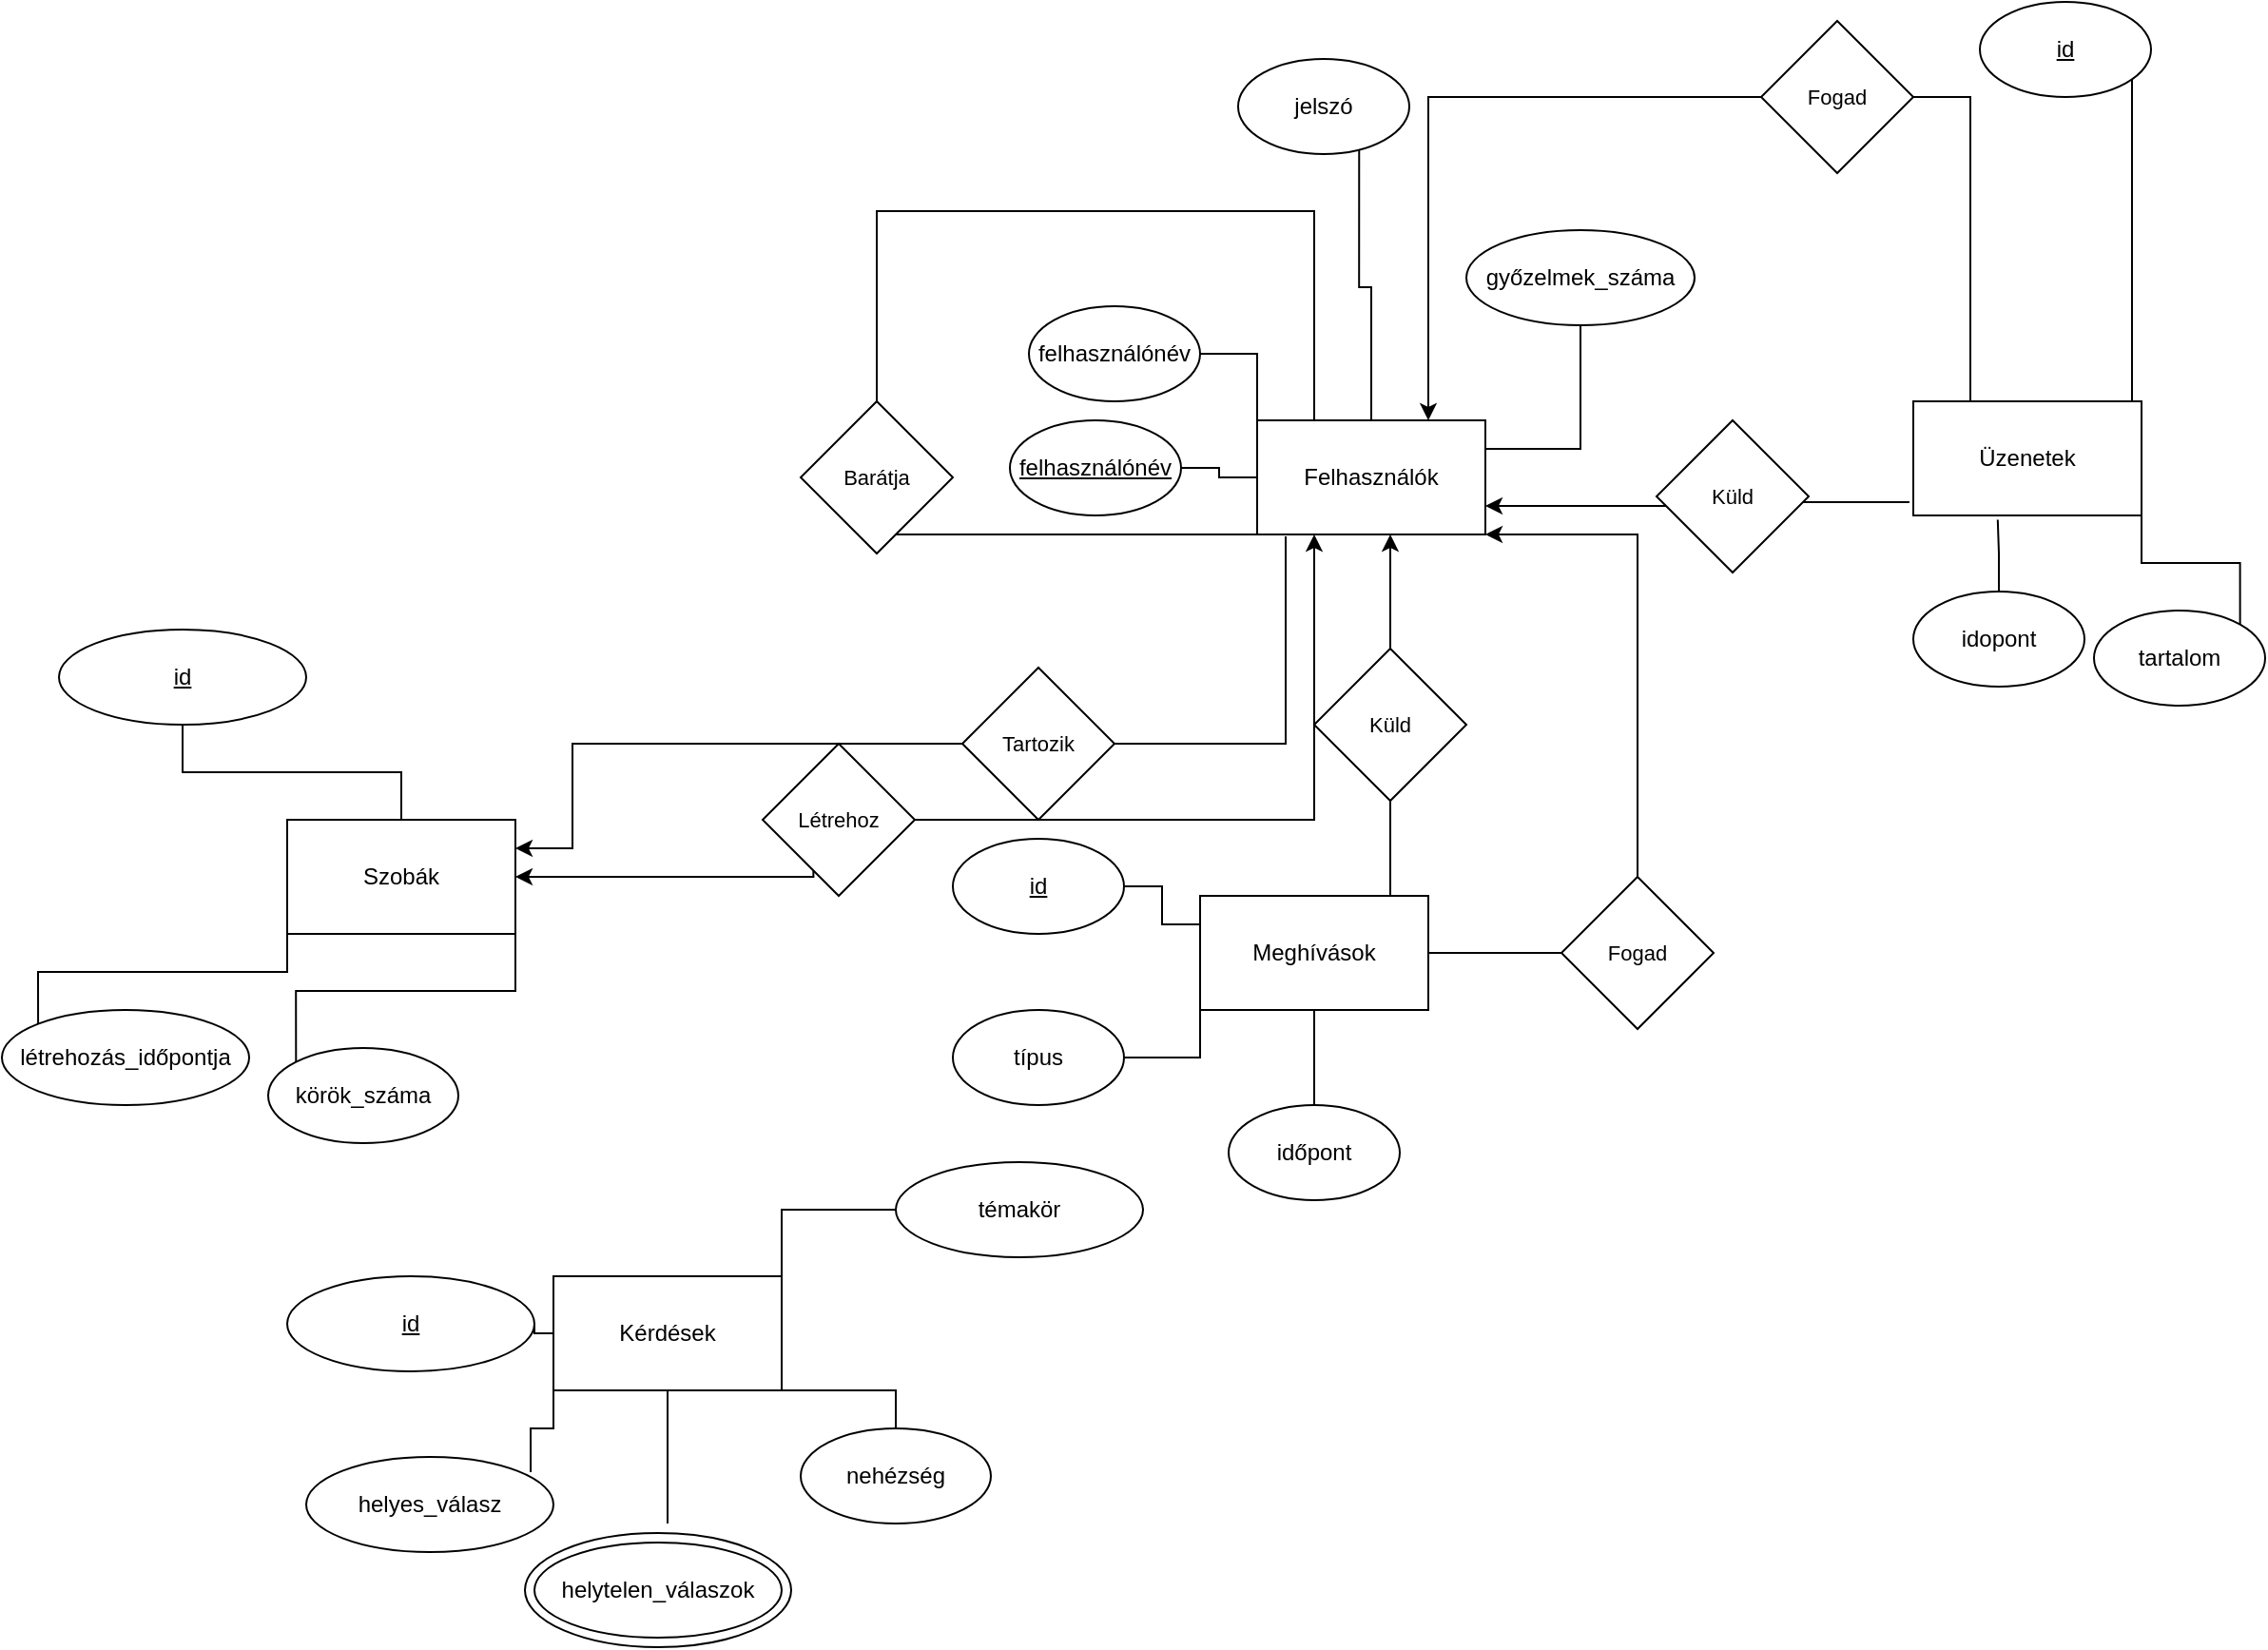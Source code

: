 <mxfile version="20.8.20" type="device"><diagram name="Page-1" id="Y3HG_57pleNj5m8gSj7O"><mxGraphModel dx="1985" dy="1085" grid="1" gridSize="10" guides="1" tooltips="1" connect="1" arrows="1" fold="1" page="1" pageScale="1" pageWidth="1920" pageHeight="1200" math="0" shadow="0"><root><mxCell id="0"/><mxCell id="1" parent="0"/><mxCell id="c06KP5fiGNXfoQOv9-dn-27" value="helytelen_válaszok" style="ellipse;whiteSpace=wrap;html=1;" parent="1" vertex="1"><mxGeometry x="295" y="955" width="140" height="60" as="geometry"/></mxCell><mxCell id="c06KP5fiGNXfoQOv9-dn-29" style="edgeStyle=orthogonalEdgeStyle;rounded=0;orthogonalLoop=1;jettySize=auto;html=1;exitX=1;exitY=0.25;exitDx=0;exitDy=0;entryX=0.5;entryY=1;entryDx=0;entryDy=0;endArrow=none;endFill=0;" parent="1" source="c06KP5fiGNXfoQOv9-dn-1" target="c06KP5fiGNXfoQOv9-dn-5" edge="1"><mxGeometry relative="1" as="geometry"/></mxCell><mxCell id="c06KP5fiGNXfoQOv9-dn-30" style="edgeStyle=orthogonalEdgeStyle;shape=connector;rounded=0;orthogonalLoop=1;jettySize=auto;html=1;exitX=0.5;exitY=0;exitDx=0;exitDy=0;entryX=0.707;entryY=0.957;entryDx=0;entryDy=0;entryPerimeter=0;labelBackgroundColor=default;strokeColor=default;fontFamily=Helvetica;fontSize=11;fontColor=default;endArrow=none;endFill=0;" parent="1" source="c06KP5fiGNXfoQOv9-dn-1" target="c06KP5fiGNXfoQOv9-dn-4" edge="1"><mxGeometry relative="1" as="geometry"/></mxCell><mxCell id="c06KP5fiGNXfoQOv9-dn-31" style="edgeStyle=orthogonalEdgeStyle;shape=connector;rounded=0;orthogonalLoop=1;jettySize=auto;html=1;exitX=0;exitY=0;exitDx=0;exitDy=0;entryX=1;entryY=0.5;entryDx=0;entryDy=0;labelBackgroundColor=default;strokeColor=default;fontFamily=Helvetica;fontSize=11;fontColor=default;endArrow=none;endFill=0;" parent="1" source="c06KP5fiGNXfoQOv9-dn-1" target="c06KP5fiGNXfoQOv9-dn-2" edge="1"><mxGeometry relative="1" as="geometry"/></mxCell><mxCell id="c06KP5fiGNXfoQOv9-dn-54" style="edgeStyle=orthogonalEdgeStyle;shape=connector;rounded=0;orthogonalLoop=1;jettySize=auto;html=1;labelBackgroundColor=default;strokeColor=default;fontFamily=Helvetica;fontSize=11;fontColor=default;endArrow=none;endFill=0;startArrow=classic;startFill=1;" parent="1" source="c06KP5fiGNXfoQOv9-dn-1" edge="1"><mxGeometry relative="1" as="geometry"><mxPoint x="740" y="500" as="targetPoint"/><Array as="points"><mxPoint x="750" y="500"/></Array></mxGeometry></mxCell><mxCell id="c06KP5fiGNXfoQOv9-dn-62" style="edgeStyle=orthogonalEdgeStyle;shape=connector;rounded=0;orthogonalLoop=1;jettySize=auto;html=1;exitX=1;exitY=0.75;exitDx=0;exitDy=0;labelBackgroundColor=default;strokeColor=default;fontFamily=Helvetica;fontSize=11;fontColor=default;endArrow=none;endFill=0;entryX=-0.017;entryY=0.883;entryDx=0;entryDy=0;entryPerimeter=0;startArrow=classic;startFill=1;" parent="1" source="c06KP5fiGNXfoQOv9-dn-1" target="c06KP5fiGNXfoQOv9-dn-10" edge="1"><mxGeometry relative="1" as="geometry"><mxPoint x="910" y="414.714" as="targetPoint"/></mxGeometry></mxCell><mxCell id="c06KP5fiGNXfoQOv9-dn-70" style="edgeStyle=orthogonalEdgeStyle;shape=connector;rounded=0;orthogonalLoop=1;jettySize=auto;html=1;exitX=0;exitY=0.75;exitDx=0;exitDy=0;entryX=0.5;entryY=1;entryDx=0;entryDy=0;labelBackgroundColor=default;strokeColor=default;fontFamily=Helvetica;fontSize=11;fontColor=default;endArrow=none;endFill=0;" parent="1" source="c06KP5fiGNXfoQOv9-dn-1" target="c06KP5fiGNXfoQOv9-dn-69" edge="1"><mxGeometry relative="1" as="geometry"><Array as="points"><mxPoint x="680" y="430"/><mxPoint x="480" y="430"/></Array></mxGeometry></mxCell><mxCell id="c06KP5fiGNXfoQOv9-dn-1" value="Felhasználók" style="rounded=0;whiteSpace=wrap;html=1;" parent="1" vertex="1"><mxGeometry x="680" y="370" width="120" height="60" as="geometry"/></mxCell><mxCell id="c06KP5fiGNXfoQOv9-dn-2" value="felhasználónév" style="ellipse;whiteSpace=wrap;html=1;" parent="1" vertex="1"><mxGeometry x="560" y="310" width="90" height="50" as="geometry"/></mxCell><mxCell id="c06KP5fiGNXfoQOv9-dn-4" value="jelszó" style="ellipse;whiteSpace=wrap;html=1;" parent="1" vertex="1"><mxGeometry x="670" y="180" width="90" height="50" as="geometry"/></mxCell><mxCell id="c06KP5fiGNXfoQOv9-dn-5" value="győzelmek_száma" style="ellipse;whiteSpace=wrap;html=1;" parent="1" vertex="1"><mxGeometry x="790" y="270" width="120" height="50" as="geometry"/></mxCell><mxCell id="c06KP5fiGNXfoQOv9-dn-32" style="edgeStyle=orthogonalEdgeStyle;shape=connector;rounded=0;orthogonalLoop=1;jettySize=auto;html=1;exitX=0;exitY=1;exitDx=0;exitDy=0;entryX=1;entryY=0.5;entryDx=0;entryDy=0;labelBackgroundColor=default;strokeColor=default;fontFamily=Helvetica;fontSize=11;fontColor=default;endArrow=none;endFill=0;" parent="1" source="c06KP5fiGNXfoQOv9-dn-6" target="c06KP5fiGNXfoQOv9-dn-7" edge="1"><mxGeometry relative="1" as="geometry"/></mxCell><mxCell id="c06KP5fiGNXfoQOv9-dn-58" style="edgeStyle=orthogonalEdgeStyle;shape=connector;rounded=0;orthogonalLoop=1;jettySize=auto;html=1;entryX=0;entryY=0.5;entryDx=0;entryDy=0;labelBackgroundColor=default;strokeColor=default;fontFamily=Helvetica;fontSize=11;fontColor=default;endArrow=none;endFill=0;" parent="1" source="c06KP5fiGNXfoQOv9-dn-6" target="c06KP5fiGNXfoQOv9-dn-57" edge="1"><mxGeometry relative="1" as="geometry"/></mxCell><mxCell id="c06KP5fiGNXfoQOv9-dn-6" value="Meghívások" style="rounded=0;whiteSpace=wrap;html=1;" parent="1" vertex="1"><mxGeometry x="650" y="620" width="120" height="60" as="geometry"/></mxCell><mxCell id="c06KP5fiGNXfoQOv9-dn-7" value="típus" style="ellipse;whiteSpace=wrap;html=1;" parent="1" vertex="1"><mxGeometry x="520" y="680" width="90" height="50" as="geometry"/></mxCell><mxCell id="c06KP5fiGNXfoQOv9-dn-33" style="edgeStyle=orthogonalEdgeStyle;shape=connector;rounded=0;orthogonalLoop=1;jettySize=auto;html=1;exitX=0.5;exitY=0;exitDx=0;exitDy=0;labelBackgroundColor=default;strokeColor=default;fontFamily=Helvetica;fontSize=11;fontColor=default;endArrow=none;endFill=0;" parent="1" source="c06KP5fiGNXfoQOv9-dn-8" target="c06KP5fiGNXfoQOv9-dn-6" edge="1"><mxGeometry relative="1" as="geometry"/></mxCell><mxCell id="c06KP5fiGNXfoQOv9-dn-8" value="időpont" style="ellipse;whiteSpace=wrap;html=1;" parent="1" vertex="1"><mxGeometry x="665" y="730" width="90" height="50" as="geometry"/></mxCell><mxCell id="c06KP5fiGNXfoQOv9-dn-45" style="edgeStyle=orthogonalEdgeStyle;shape=connector;rounded=0;orthogonalLoop=1;jettySize=auto;html=1;exitX=0;exitY=0;exitDx=0;exitDy=0;entryX=1;entryY=0.5;entryDx=0;entryDy=0;labelBackgroundColor=default;strokeColor=default;fontFamily=Helvetica;fontSize=11;fontColor=default;endArrow=none;endFill=0;" parent="1" source="c06KP5fiGNXfoQOv9-dn-10" target="c06KP5fiGNXfoQOv9-dn-44" edge="1"><mxGeometry relative="1" as="geometry"><Array as="points"><mxPoint x="1140" y="360"/><mxPoint x="1140" y="175"/></Array></mxGeometry></mxCell><mxCell id="c06KP5fiGNXfoQOv9-dn-66" style="edgeStyle=orthogonalEdgeStyle;shape=connector;rounded=0;orthogonalLoop=1;jettySize=auto;html=1;exitX=0.25;exitY=0;exitDx=0;exitDy=0;entryX=1;entryY=0.5;entryDx=0;entryDy=0;labelBackgroundColor=default;strokeColor=default;fontFamily=Helvetica;fontSize=11;fontColor=default;endArrow=none;endFill=0;" parent="1" source="c06KP5fiGNXfoQOv9-dn-10" target="c06KP5fiGNXfoQOv9-dn-65" edge="1"><mxGeometry relative="1" as="geometry"/></mxCell><mxCell id="c06KP5fiGNXfoQOv9-dn-10" value="Üzenetek" style="rounded=0;whiteSpace=wrap;html=1;" parent="1" vertex="1"><mxGeometry x="1025" y="360" width="120" height="60" as="geometry"/></mxCell><mxCell id="c06KP5fiGNXfoQOv9-dn-34" style="edgeStyle=orthogonalEdgeStyle;shape=connector;rounded=0;orthogonalLoop=1;jettySize=auto;html=1;exitX=1;exitY=0;exitDx=0;exitDy=0;entryX=1;entryY=1;entryDx=0;entryDy=0;labelBackgroundColor=default;strokeColor=default;fontFamily=Helvetica;fontSize=11;fontColor=default;endArrow=none;endFill=0;" parent="1" source="c06KP5fiGNXfoQOv9-dn-11" target="c06KP5fiGNXfoQOv9-dn-10" edge="1"><mxGeometry relative="1" as="geometry"/></mxCell><mxCell id="c06KP5fiGNXfoQOv9-dn-11" value="tartalom" style="ellipse;whiteSpace=wrap;html=1;" parent="1" vertex="1"><mxGeometry x="1120" y="470" width="90" height="50" as="geometry"/></mxCell><mxCell id="c06KP5fiGNXfoQOv9-dn-35" style="edgeStyle=orthogonalEdgeStyle;shape=connector;rounded=0;orthogonalLoop=1;jettySize=auto;html=1;entryX=0.37;entryY=1.037;entryDx=0;entryDy=0;entryPerimeter=0;labelBackgroundColor=default;strokeColor=default;fontFamily=Helvetica;fontSize=11;fontColor=default;endArrow=none;endFill=0;" parent="1" source="c06KP5fiGNXfoQOv9-dn-12" target="c06KP5fiGNXfoQOv9-dn-10" edge="1"><mxGeometry relative="1" as="geometry"/></mxCell><mxCell id="c06KP5fiGNXfoQOv9-dn-12" value="idopont" style="ellipse;whiteSpace=wrap;html=1;" parent="1" vertex="1"><mxGeometry x="1025" y="460" width="90" height="50" as="geometry"/></mxCell><mxCell id="c06KP5fiGNXfoQOv9-dn-42" style="edgeStyle=orthogonalEdgeStyle;shape=connector;rounded=0;orthogonalLoop=1;jettySize=auto;html=1;exitX=1;exitY=1;exitDx=0;exitDy=0;entryX=0;entryY=0;entryDx=0;entryDy=0;labelBackgroundColor=default;strokeColor=default;fontFamily=Helvetica;fontSize=11;fontColor=default;endArrow=none;endFill=0;" parent="1" source="c06KP5fiGNXfoQOv9-dn-15" target="c06KP5fiGNXfoQOv9-dn-18" edge="1"><mxGeometry relative="1" as="geometry"/></mxCell><mxCell id="c06KP5fiGNXfoQOv9-dn-43" style="edgeStyle=orthogonalEdgeStyle;shape=connector;rounded=0;orthogonalLoop=1;jettySize=auto;html=1;exitX=0;exitY=1;exitDx=0;exitDy=0;entryX=0;entryY=0;entryDx=0;entryDy=0;labelBackgroundColor=default;strokeColor=default;fontFamily=Helvetica;fontSize=11;fontColor=default;endArrow=none;endFill=0;" parent="1" source="c06KP5fiGNXfoQOv9-dn-15" target="c06KP5fiGNXfoQOv9-dn-17" edge="1"><mxGeometry relative="1" as="geometry"/></mxCell><mxCell id="c06KP5fiGNXfoQOv9-dn-52" style="edgeStyle=orthogonalEdgeStyle;shape=connector;rounded=0;orthogonalLoop=1;jettySize=auto;html=1;exitX=0.5;exitY=0;exitDx=0;exitDy=0;entryX=0.5;entryY=1;entryDx=0;entryDy=0;labelBackgroundColor=default;strokeColor=default;fontFamily=Helvetica;fontSize=11;fontColor=default;endArrow=none;endFill=0;" parent="1" source="c06KP5fiGNXfoQOv9-dn-15" target="c06KP5fiGNXfoQOv9-dn-51" edge="1"><mxGeometry relative="1" as="geometry"/></mxCell><mxCell id="c06KP5fiGNXfoQOv9-dn-74" style="edgeStyle=orthogonalEdgeStyle;shape=connector;rounded=0;orthogonalLoop=1;jettySize=auto;html=1;entryX=0.25;entryY=1;entryDx=0;entryDy=0;labelBackgroundColor=default;strokeColor=default;fontFamily=Helvetica;fontSize=11;fontColor=default;endArrow=classic;endFill=1;startArrow=none;" parent="1" source="c06KP5fiGNXfoQOv9-dn-75" target="c06KP5fiGNXfoQOv9-dn-1" edge="1"><mxGeometry relative="1" as="geometry"><Array as="points"><mxPoint x="710" y="580"/></Array></mxGeometry></mxCell><mxCell id="c06KP5fiGNXfoQOv9-dn-80" style="edgeStyle=orthogonalEdgeStyle;shape=connector;rounded=0;orthogonalLoop=1;jettySize=auto;html=1;exitX=1;exitY=0.25;exitDx=0;exitDy=0;labelBackgroundColor=default;strokeColor=default;fontFamily=Helvetica;fontSize=11;fontColor=default;startArrow=classic;startFill=1;endArrow=none;endFill=0;" parent="1" source="c06KP5fiGNXfoQOv9-dn-15" edge="1"><mxGeometry relative="1" as="geometry"><mxPoint x="695" y="431" as="targetPoint"/><Array as="points"><mxPoint x="320" y="595"/><mxPoint x="320" y="540"/><mxPoint x="695" y="540"/></Array></mxGeometry></mxCell><mxCell id="c06KP5fiGNXfoQOv9-dn-15" value="Szobák" style="rounded=0;whiteSpace=wrap;html=1;" parent="1" vertex="1"><mxGeometry x="170" y="580" width="120" height="60" as="geometry"/></mxCell><mxCell id="c06KP5fiGNXfoQOv9-dn-17" value="létrehozás_időpontja" style="ellipse;whiteSpace=wrap;html=1;" parent="1" vertex="1"><mxGeometry x="20" y="680" width="130" height="50" as="geometry"/></mxCell><mxCell id="c06KP5fiGNXfoQOv9-dn-18" value="körök_száma" style="ellipse;whiteSpace=wrap;html=1;" parent="1" vertex="1"><mxGeometry x="160" y="700" width="100" height="50" as="geometry"/></mxCell><mxCell id="c06KP5fiGNXfoQOv9-dn-47" style="edgeStyle=orthogonalEdgeStyle;shape=connector;rounded=0;orthogonalLoop=1;jettySize=auto;html=1;exitX=0;exitY=0.5;exitDx=0;exitDy=0;entryX=1;entryY=0.5;entryDx=0;entryDy=0;labelBackgroundColor=default;strokeColor=default;fontFamily=Helvetica;fontSize=11;fontColor=default;endArrow=none;endFill=0;" parent="1" source="c06KP5fiGNXfoQOv9-dn-22" target="c06KP5fiGNXfoQOv9-dn-28" edge="1"><mxGeometry relative="1" as="geometry"/></mxCell><mxCell id="c06KP5fiGNXfoQOv9-dn-48" style="edgeStyle=orthogonalEdgeStyle;shape=connector;rounded=0;orthogonalLoop=1;jettySize=auto;html=1;exitX=0;exitY=1;exitDx=0;exitDy=0;entryX=0.908;entryY=0.16;entryDx=0;entryDy=0;entryPerimeter=0;labelBackgroundColor=default;strokeColor=default;fontFamily=Helvetica;fontSize=11;fontColor=default;endArrow=none;endFill=0;" parent="1" source="c06KP5fiGNXfoQOv9-dn-22" target="c06KP5fiGNXfoQOv9-dn-23" edge="1"><mxGeometry relative="1" as="geometry"/></mxCell><mxCell id="c06KP5fiGNXfoQOv9-dn-49" style="edgeStyle=orthogonalEdgeStyle;shape=connector;rounded=0;orthogonalLoop=1;jettySize=auto;html=1;labelBackgroundColor=default;strokeColor=default;fontFamily=Helvetica;fontSize=11;fontColor=default;endArrow=none;endFill=0;" parent="1" edge="1"><mxGeometry relative="1" as="geometry"><mxPoint x="370" y="950" as="targetPoint"/><mxPoint x="370" y="870" as="sourcePoint"/></mxGeometry></mxCell><mxCell id="c06KP5fiGNXfoQOv9-dn-22" value="Kérdések" style="rounded=0;whiteSpace=wrap;html=1;" parent="1" vertex="1"><mxGeometry x="310" y="820" width="120" height="60" as="geometry"/></mxCell><mxCell id="c06KP5fiGNXfoQOv9-dn-23" value="helyes_válasz" style="ellipse;whiteSpace=wrap;html=1;" parent="1" vertex="1"><mxGeometry x="180" y="915" width="130" height="50" as="geometry"/></mxCell><mxCell id="c06KP5fiGNXfoQOv9-dn-50" style="edgeStyle=orthogonalEdgeStyle;shape=connector;rounded=0;orthogonalLoop=1;jettySize=auto;html=1;exitX=0.5;exitY=0;exitDx=0;exitDy=0;entryX=1;entryY=1;entryDx=0;entryDy=0;labelBackgroundColor=default;strokeColor=default;fontFamily=Helvetica;fontSize=11;fontColor=default;endArrow=none;endFill=0;" parent="1" source="c06KP5fiGNXfoQOv9-dn-24" target="c06KP5fiGNXfoQOv9-dn-22" edge="1"><mxGeometry relative="1" as="geometry"/></mxCell><mxCell id="c06KP5fiGNXfoQOv9-dn-24" value="nehézség" style="ellipse;whiteSpace=wrap;html=1;" parent="1" vertex="1"><mxGeometry x="440" y="900" width="100" height="50" as="geometry"/></mxCell><mxCell id="29_Ap6O1KpAL9Qi7jOP3-1" style="edgeStyle=orthogonalEdgeStyle;rounded=0;orthogonalLoop=1;jettySize=auto;html=1;entryX=1;entryY=0;entryDx=0;entryDy=0;endArrow=none;endFill=0;" edge="1" parent="1" source="c06KP5fiGNXfoQOv9-dn-25" target="c06KP5fiGNXfoQOv9-dn-22"><mxGeometry relative="1" as="geometry"/></mxCell><mxCell id="c06KP5fiGNXfoQOv9-dn-25" value="témakör" style="ellipse;whiteSpace=wrap;html=1;" parent="1" vertex="1"><mxGeometry x="490" y="760" width="130" height="50" as="geometry"/></mxCell><mxCell id="c06KP5fiGNXfoQOv9-dn-26" value="helytelen_válaszok" style="ellipse;whiteSpace=wrap;html=1;" parent="1" vertex="1"><mxGeometry x="300" y="960" width="130" height="50" as="geometry"/></mxCell><mxCell id="c06KP5fiGNXfoQOv9-dn-28" value="&lt;u&gt;id&lt;/u&gt;" style="ellipse;whiteSpace=wrap;html=1;" parent="1" vertex="1"><mxGeometry x="170" y="820" width="130" height="50" as="geometry"/></mxCell><mxCell id="c06KP5fiGNXfoQOv9-dn-38" style="edgeStyle=orthogonalEdgeStyle;shape=connector;rounded=0;orthogonalLoop=1;jettySize=auto;html=1;entryX=0;entryY=0.25;entryDx=0;entryDy=0;labelBackgroundColor=default;strokeColor=default;fontFamily=Helvetica;fontSize=11;fontColor=default;endArrow=none;endFill=0;" parent="1" source="c06KP5fiGNXfoQOv9-dn-37" target="c06KP5fiGNXfoQOv9-dn-6" edge="1"><mxGeometry relative="1" as="geometry"/></mxCell><mxCell id="c06KP5fiGNXfoQOv9-dn-37" value="&lt;u&gt;id&lt;/u&gt;" style="ellipse;whiteSpace=wrap;html=1;" parent="1" vertex="1"><mxGeometry x="520" y="590" width="90" height="50" as="geometry"/></mxCell><mxCell id="c06KP5fiGNXfoQOv9-dn-40" style="edgeStyle=orthogonalEdgeStyle;shape=connector;rounded=0;orthogonalLoop=1;jettySize=auto;html=1;entryX=0;entryY=0.5;entryDx=0;entryDy=0;labelBackgroundColor=default;strokeColor=default;fontFamily=Helvetica;fontSize=11;fontColor=default;endArrow=none;endFill=0;" parent="1" source="c06KP5fiGNXfoQOv9-dn-39" target="c06KP5fiGNXfoQOv9-dn-1" edge="1"><mxGeometry relative="1" as="geometry"/></mxCell><mxCell id="c06KP5fiGNXfoQOv9-dn-39" value="&lt;u&gt;felhasználónév&lt;/u&gt;" style="ellipse;whiteSpace=wrap;html=1;" parent="1" vertex="1"><mxGeometry x="550" y="370" width="90" height="50" as="geometry"/></mxCell><mxCell id="c06KP5fiGNXfoQOv9-dn-44" value="&lt;u&gt;id&lt;/u&gt;" style="ellipse;whiteSpace=wrap;html=1;" parent="1" vertex="1"><mxGeometry x="1060" y="150" width="90" height="50" as="geometry"/></mxCell><mxCell id="c06KP5fiGNXfoQOv9-dn-51" value="&lt;u&gt;id&lt;/u&gt;" style="ellipse;whiteSpace=wrap;html=1;" parent="1" vertex="1"><mxGeometry x="50" y="480" width="130" height="50" as="geometry"/></mxCell><mxCell id="c06KP5fiGNXfoQOv9-dn-56" style="edgeStyle=orthogonalEdgeStyle;shape=connector;rounded=0;orthogonalLoop=1;jettySize=auto;html=1;entryX=0.75;entryY=0;entryDx=0;entryDy=0;labelBackgroundColor=default;strokeColor=default;fontFamily=Helvetica;fontSize=11;fontColor=default;endArrow=none;endFill=0;" parent="1" source="c06KP5fiGNXfoQOv9-dn-55" target="c06KP5fiGNXfoQOv9-dn-6" edge="1"><mxGeometry relative="1" as="geometry"><Array as="points"><mxPoint x="750" y="620"/></Array></mxGeometry></mxCell><mxCell id="c06KP5fiGNXfoQOv9-dn-55" value="Küld" style="rhombus;whiteSpace=wrap;html=1;fontFamily=Helvetica;fontSize=11;fontColor=default;" parent="1" vertex="1"><mxGeometry x="710" y="490" width="80" height="80" as="geometry"/></mxCell><mxCell id="c06KP5fiGNXfoQOv9-dn-59" style="edgeStyle=orthogonalEdgeStyle;shape=connector;rounded=0;orthogonalLoop=1;jettySize=auto;html=1;labelBackgroundColor=default;strokeColor=default;fontFamily=Helvetica;fontSize=11;fontColor=default;endArrow=classic;endFill=1;startArrow=none;startFill=0;" parent="1" source="c06KP5fiGNXfoQOv9-dn-57" edge="1"><mxGeometry relative="1" as="geometry"><mxPoint x="800" y="430" as="targetPoint"/><Array as="points"><mxPoint x="880" y="430"/><mxPoint x="800" y="430"/></Array></mxGeometry></mxCell><mxCell id="c06KP5fiGNXfoQOv9-dn-57" value="Fogad" style="rhombus;whiteSpace=wrap;html=1;fontFamily=Helvetica;fontSize=11;fontColor=default;" parent="1" vertex="1"><mxGeometry x="840" y="610" width="80" height="80" as="geometry"/></mxCell><mxCell id="c06KP5fiGNXfoQOv9-dn-63" value="Küld" style="rhombus;whiteSpace=wrap;html=1;fontFamily=Helvetica;fontSize=11;fontColor=default;" parent="1" vertex="1"><mxGeometry x="890" y="370" width="80" height="80" as="geometry"/></mxCell><mxCell id="c06KP5fiGNXfoQOv9-dn-67" style="edgeStyle=orthogonalEdgeStyle;shape=connector;rounded=0;orthogonalLoop=1;jettySize=auto;html=1;entryX=0.75;entryY=0;entryDx=0;entryDy=0;labelBackgroundColor=default;strokeColor=default;fontFamily=Helvetica;fontSize=11;fontColor=default;endArrow=classic;endFill=1;startArrow=none;startFill=0;" parent="1" source="c06KP5fiGNXfoQOv9-dn-65" target="c06KP5fiGNXfoQOv9-dn-1" edge="1"><mxGeometry relative="1" as="geometry"/></mxCell><mxCell id="c06KP5fiGNXfoQOv9-dn-65" value="Fogad" style="rhombus;whiteSpace=wrap;html=1;fontFamily=Helvetica;fontSize=11;fontColor=default;" parent="1" vertex="1"><mxGeometry x="945" y="160" width="80" height="80" as="geometry"/></mxCell><mxCell id="c06KP5fiGNXfoQOv9-dn-69" value="Barátja" style="rhombus;whiteSpace=wrap;html=1;fontFamily=Helvetica;fontSize=11;fontColor=default;" parent="1" vertex="1"><mxGeometry x="440" y="360" width="80" height="80" as="geometry"/></mxCell><mxCell id="c06KP5fiGNXfoQOv9-dn-72" value="" style="endArrow=none;html=1;rounded=0;labelBackgroundColor=default;strokeColor=default;fontFamily=Helvetica;fontSize=11;fontColor=default;shape=connector;exitX=0.5;exitY=0;exitDx=0;exitDy=0;entryX=0.25;entryY=0;entryDx=0;entryDy=0;" parent="1" source="c06KP5fiGNXfoQOv9-dn-69" target="c06KP5fiGNXfoQOv9-dn-1" edge="1"><mxGeometry width="50" height="50" relative="1" as="geometry"><mxPoint x="590" y="450" as="sourcePoint"/><mxPoint x="640" y="400" as="targetPoint"/><Array as="points"><mxPoint x="480" y="260"/><mxPoint x="710" y="260"/></Array></mxGeometry></mxCell><mxCell id="c06KP5fiGNXfoQOv9-dn-76" value="" style="edgeStyle=orthogonalEdgeStyle;shape=connector;rounded=0;orthogonalLoop=1;jettySize=auto;html=1;entryX=0.25;entryY=1;entryDx=0;entryDy=0;labelBackgroundColor=default;strokeColor=default;fontFamily=Helvetica;fontSize=11;fontColor=default;endArrow=none;endFill=0;startArrow=classic;startFill=1;" parent="1" source="c06KP5fiGNXfoQOv9-dn-15" target="c06KP5fiGNXfoQOv9-dn-75" edge="1"><mxGeometry relative="1" as="geometry"><mxPoint x="290" y="580" as="sourcePoint"/><mxPoint x="710" y="430" as="targetPoint"/><Array as="points"><mxPoint x="447" y="610"/></Array></mxGeometry></mxCell><mxCell id="c06KP5fiGNXfoQOv9-dn-75" value="Létrehoz" style="rhombus;whiteSpace=wrap;html=1;fontFamily=Helvetica;fontSize=11;fontColor=default;" parent="1" vertex="1"><mxGeometry x="420" y="540" width="80" height="80" as="geometry"/></mxCell><mxCell id="c06KP5fiGNXfoQOv9-dn-81" value="Tartozik" style="rhombus;whiteSpace=wrap;html=1;fontFamily=Helvetica;fontSize=11;fontColor=default;" parent="1" vertex="1"><mxGeometry x="525" y="500" width="80" height="80" as="geometry"/></mxCell></root></mxGraphModel></diagram></mxfile>